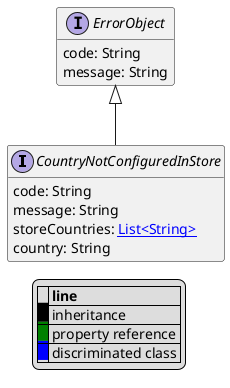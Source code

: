 @startuml

hide empty fields
hide empty methods
legend
|= |= line |
|<back:black>   </back>| inheritance |
|<back:green>   </back>| property reference |
|<back:blue>   </back>| discriminated class |
endlegend
interface CountryNotConfiguredInStore [[CountryNotConfiguredInStore.svg]] extends ErrorObject {
    code: String
    message: String
    storeCountries: [[String.svg List<String>]]
    country: String
}
interface ErrorObject [[ErrorObject.svg]]  {
    code: String
    message: String
}





@enduml
